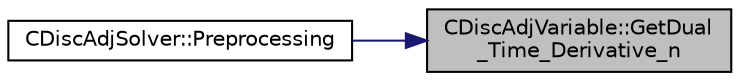 digraph "CDiscAdjVariable::GetDual_Time_Derivative_n"
{
 // LATEX_PDF_SIZE
  edge [fontname="Helvetica",fontsize="10",labelfontname="Helvetica",labelfontsize="10"];
  node [fontname="Helvetica",fontsize="10",shape=record];
  rankdir="RL";
  Node1 [label="CDiscAdjVariable::GetDual\l_Time_Derivative_n",height=0.2,width=0.4,color="black", fillcolor="grey75", style="filled", fontcolor="black",tooltip="Return the dual time contributions to the adjoint variable for upcoming timestep."];
  Node1 -> Node2 [dir="back",color="midnightblue",fontsize="10",style="solid",fontname="Helvetica"];
  Node2 [label="CDiscAdjSolver::Preprocessing",height=0.2,width=0.4,color="black", fillcolor="white", style="filled",URL="$classCDiscAdjSolver.html#abc6832dfc11a8a603ea4166186727c8f",tooltip="Update the dual-time derivatives."];
}
